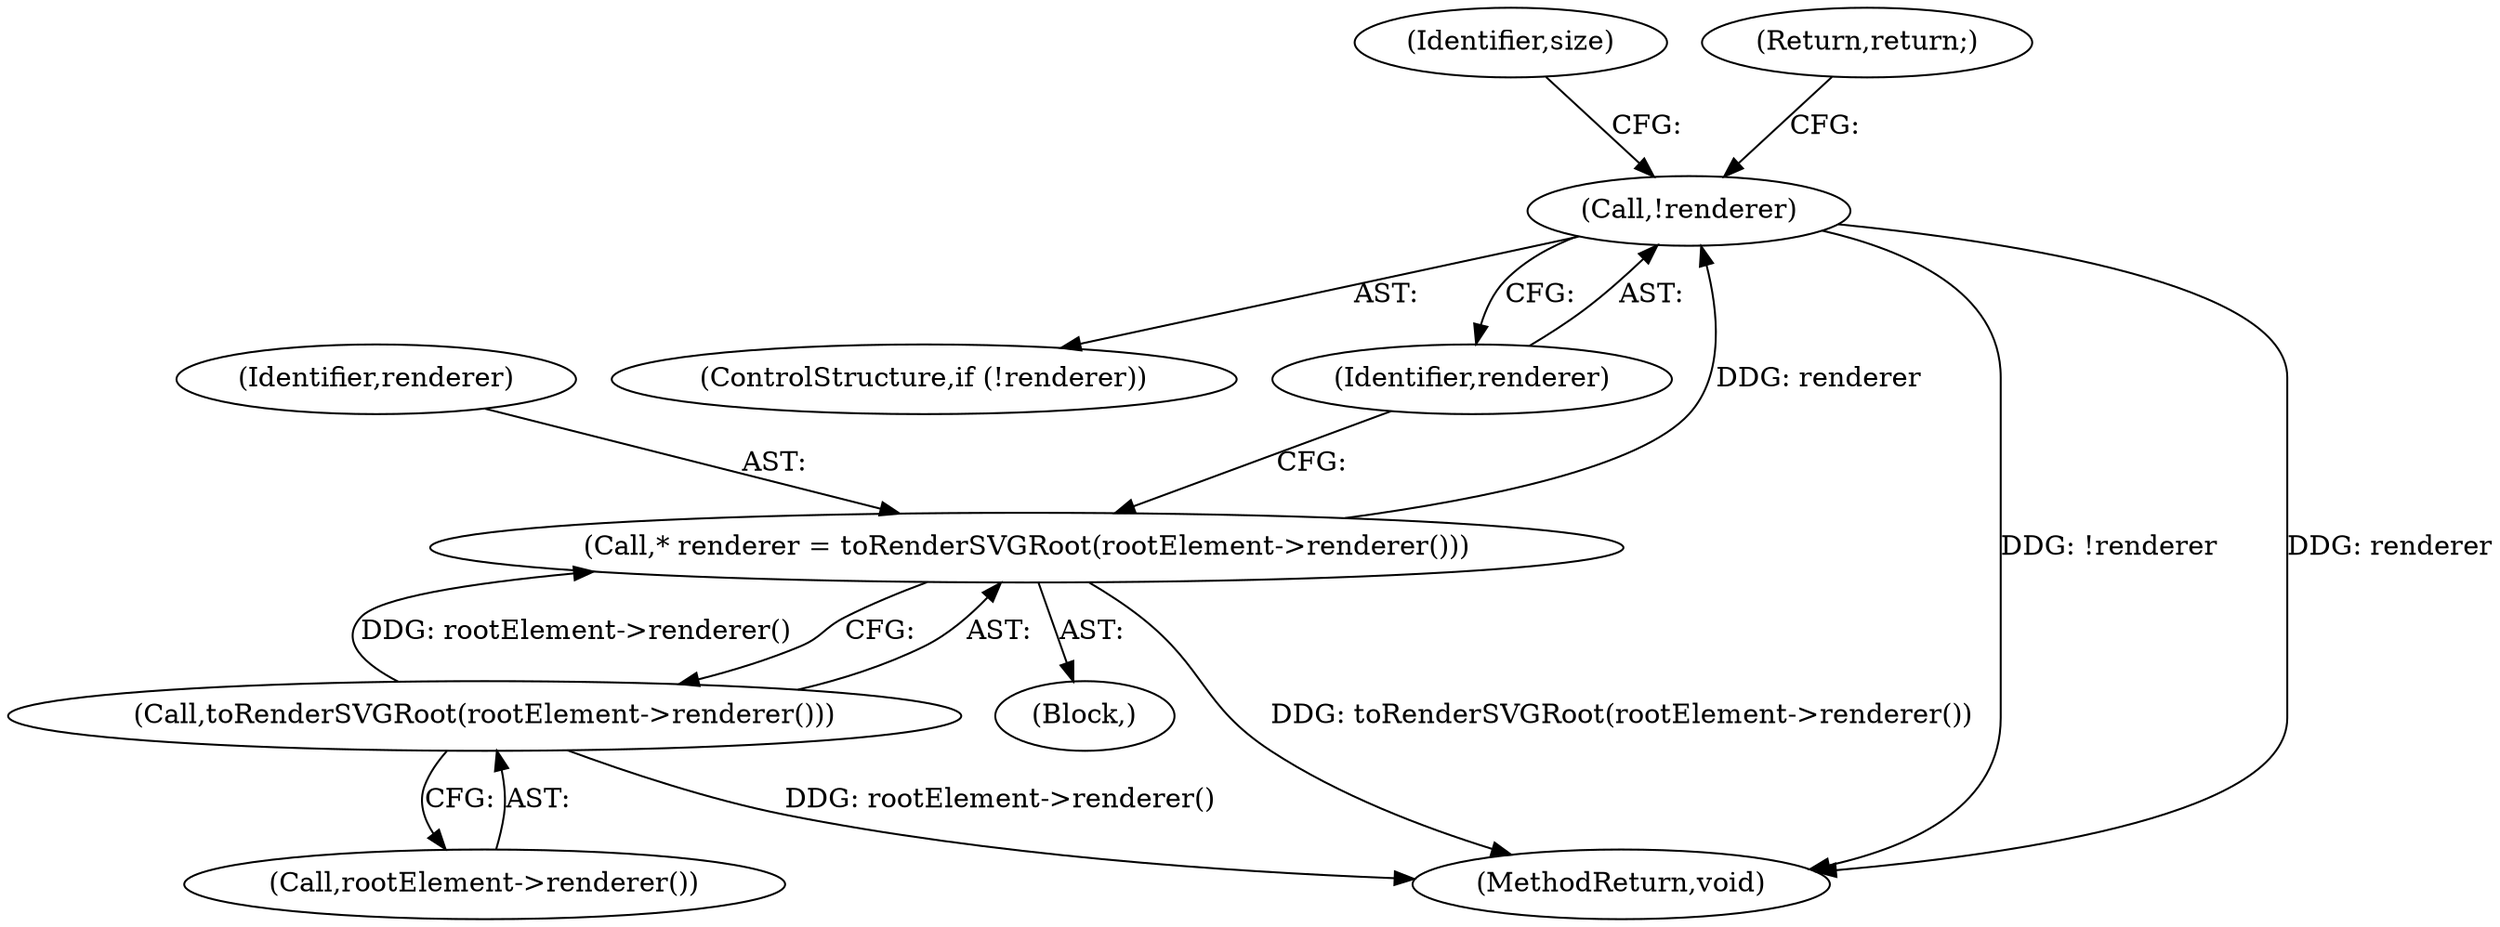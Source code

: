 digraph "0_Chrome_cace1e6998293b9b025d4bbdaf5cb5b6a1c2efb4@pointer" {
"1000134" [label="(Call,!renderer)"];
"1000129" [label="(Call,* renderer = toRenderSVGRoot(rootElement->renderer()))"];
"1000131" [label="(Call,toRenderSVGRoot(rootElement->renderer()))"];
"1000102" [label="(Block,)"];
"1000130" [label="(Identifier,renderer)"];
"1000133" [label="(ControlStructure,if (!renderer))"];
"1000132" [label="(Call,rootElement->renderer())"];
"1000135" [label="(Identifier,renderer)"];
"1000131" [label="(Call,toRenderSVGRoot(rootElement->renderer()))"];
"1000139" [label="(MethodReturn,void)"];
"1000129" [label="(Call,* renderer = toRenderSVGRoot(rootElement->renderer()))"];
"1000138" [label="(Identifier,size)"];
"1000134" [label="(Call,!renderer)"];
"1000136" [label="(Return,return;)"];
"1000134" -> "1000133"  [label="AST: "];
"1000134" -> "1000135"  [label="CFG: "];
"1000135" -> "1000134"  [label="AST: "];
"1000136" -> "1000134"  [label="CFG: "];
"1000138" -> "1000134"  [label="CFG: "];
"1000134" -> "1000139"  [label="DDG: !renderer"];
"1000134" -> "1000139"  [label="DDG: renderer"];
"1000129" -> "1000134"  [label="DDG: renderer"];
"1000129" -> "1000102"  [label="AST: "];
"1000129" -> "1000131"  [label="CFG: "];
"1000130" -> "1000129"  [label="AST: "];
"1000131" -> "1000129"  [label="AST: "];
"1000135" -> "1000129"  [label="CFG: "];
"1000129" -> "1000139"  [label="DDG: toRenderSVGRoot(rootElement->renderer())"];
"1000131" -> "1000129"  [label="DDG: rootElement->renderer()"];
"1000131" -> "1000132"  [label="CFG: "];
"1000132" -> "1000131"  [label="AST: "];
"1000131" -> "1000139"  [label="DDG: rootElement->renderer()"];
}
